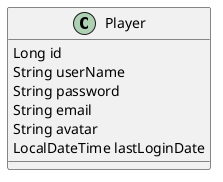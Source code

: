 @startuml

class Player{
    Long id
    String userName
    String password
    String email
    String avatar
    LocalDateTime lastLoginDate
}

@enduml